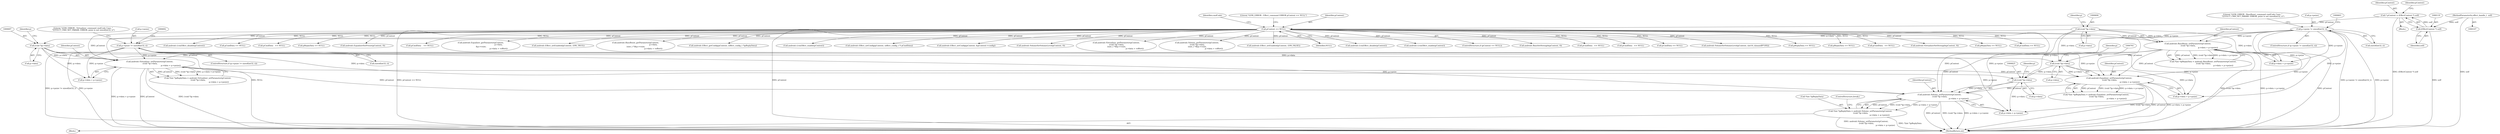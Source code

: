 digraph "0_Android_9e29523b9537983b4c4b205ff868d0b3bca0383b@pointer" {
"1000822" [label="(Call,android::Volume_setParameter(pContext,\n (void *)p->data,\n                                                                 p->data + p->psize))"];
"1000694" [label="(Call,android::Virtualizer_setParameter(pContext,\n (void *)p->data,\n                                                                       p->data + p->psize))"];
"1000151" [label="(Call,pContext == NULL)"];
"1000116" [label="(Call,* pContext = (EffectContext *) self)"];
"1000118" [label="(Call,(EffectContext *) self)"];
"1000108" [label="(MethodParameterIn,effect_handle_t  self)"];
"1000603" [label="(Call,android::BassBoost_setParameter(pContext,\n (void *)p->data,\n                                                                    p->data + p->psize))"];
"1000605" [label="(Call,(void *)p->data)"];
"1000586" [label="(Call,p->psize != sizeof(int32_t))"];
"1000696" [label="(Call,(void *)p->data)"];
"1000677" [label="(Call,p->psize != sizeof(int32_t))"];
"1000758" [label="(Call,android::Equalizer_setParameter(pContext,\n (void *)p->data,\n                                                                     p->data + p->psize))"];
"1000760" [label="(Call,(void *)p->data)"];
"1000824" [label="(Call,(void *)p->data)"];
"1000817" [label="(Call,*(int *)pReplyData = android::Volume_setParameter(pContext,\n (void *)p->data,\n                                                                 p->data + p->psize))"];
"1000108" [label="(MethodParameterIn,effect_handle_t  self)"];
"1001079" [label="(Call,android::LvmEffect_enable(pContext))"];
"1000274" [label="(Call,android::Effect_setConfig(pContext, (effect_config_t *) pCmdData))"];
"1000117" [label="(Identifier,pContext)"];
"1000681" [label="(Call,sizeof(int32_t))"];
"1000753" [label="(Call,*(int *)pReplyData = android::Equalizer_setParameter(pContext,\n (void *)p->data,\n                                                                     p->data + p->psize))"];
"1000822" [label="(Call,android::Volume_setParameter(pContext,\n (void *)p->data,\n                                                                 p->data + p->psize))"];
"1000308" [label="(Call,android::Effect_setConfig(pContext, &pContext->config))"];
"1000235" [label="(Call,android::VolumeSetVolumeLevel(pContext, 0))"];
"1000114" [label="(Block,)"];
"1000120" [label="(Identifier,self)"];
"1000590" [label="(Call,sizeof(int32_t))"];
"1000451" [label="(Call,android::Virtualizer_getParameter(pContext,\n (void *)p->data,\n (size_t *)&p->vsize,\n                                                              p->data + voffset))"];
"1000836" [label="(ControlStructure,break;)"];
"1000829" [label="(Call,p->data + p->psize)"];
"1000694" [label="(Call,android::Virtualizer_setParameter(pContext,\n (void *)p->data,\n                                                                       p->data + p->psize))"];
"1000505" [label="(Call,android::Volume_getParameter(pContext,\n (void *)p->data,\n (size_t *)&p->vsize,\n                                                         p->data + voffset))"];
"1000895" [label="(Call,android::Effect_setEnabled(pContext, LVM_FALSE))"];
"1000161" [label="(Identifier,cmdCode)"];
"1000586" [label="(Call,p->psize != sizeof(int32_t))"];
"1000594" [label="(Literal,\"\tLVM_ERROR : BassBoost_command cmdCode Case: \"\n \"EFFECT_CMD_SET_PARAM: ERROR, psize is not sizeof(int32_t)\")"];
"1000153" [label="(Identifier,NULL)"];
"1000703" [label="(Identifier,p)"];
"1001047" [label="(Call,android::LvmEffect_disable(pContext))"];
"1000116" [label="(Call,* pContext = (EffectContext *) self)"];
"1000605" [label="(Call,(void *)p->data)"];
"1000125" [label="(Identifier,pContext)"];
"1000587" [label="(Call,p->psize)"];
"1000995" [label="(Call,android::LvmEffect_enable(pContext))"];
"1000603" [label="(Call,android::BassBoost_setParameter(pContext,\n (void *)p->data,\n                                                                    p->data + p->psize))"];
"1000118" [label="(Call,(EffectContext *) self)"];
"1001271" [label="(MethodReturn,int)"];
"1000677" [label="(Call,p->psize != sizeof(int32_t))"];
"1000760" [label="(Call,(void *)p->data)"];
"1000150" [label="(ControlStructure,if (pContext == NULL))"];
"1000831" [label="(Identifier,p)"];
"1000200" [label="(Call,android::BassSetStrength(pContext, 0))"];
"1000904" [label="(Call,pCmdData   == NULL)"];
"1000546" [label="(Call,pCmdData   == NULL)"];
"1000607" [label="(Call,p->data)"];
"1001119" [label="(Call,pCmdData == NULL)"];
"1000765" [label="(Call,p->data + p->psize)"];
"1000695" [label="(Identifier,pContext)"];
"1000767" [label="(Identifier,p)"];
"1000778" [label="(Block,)"];
"1000685" [label="(Literal,\"\tLVM_ERROR : Virtualizer_command cmdCode Case: \"\n \"EFFECT_CMD_SET_PARAM: ERROR, psize is not sizeof(int32_t)\")"];
"1000151" [label="(Call,pContext == NULL)"];
"1000823" [label="(Identifier,pContext)"];
"1001211" [label="(Call,android::VolumeSetVolumeLevel(pContext, (int16_t)(maxdB*100)))"];
"1000696" [label="(Call,(void *)p->data)"];
"1000166" [label="(Call,pReplyData == NULL)"];
"1000585" [label="(ControlStructure,if (p->psize != sizeof(int32_t)))"];
"1000842" [label="(Call,pReplyData == NULL)"];
"1000701" [label="(Call,p->data + p->psize)"];
"1000818" [label="(Call,*(int *)pReplyData)"];
"1000156" [label="(Literal,\"\tLVM_ERROR : Effect_command ERROR pContext == NULL\")"];
"1000824" [label="(Call,(void *)p->data)"];
"1000626" [label="(Call,pCmdData   == NULL)"];
"1000210" [label="(Call,android::VirtualizerSetStrength(pContext, 0))"];
"1000872" [label="(Call,pReplyData == NULL)"];
"1000717" [label="(Call,pCmdData == NULL)"];
"1000689" [label="(Call,*(int *)pReplyData = android::Virtualizer_setParameter(pContext,\n (void *)p->data,\n                                                                       p->data + p->psize))"];
"1000762" [label="(Call,p->data)"];
"1000963" [label="(Call,android::LvmEffect_disable(pContext))"];
"1000826" [label="(Call,p->data)"];
"1000343" [label="(Call,pCmdData == NULL)"];
"1000781" [label="(Call,pCmdData   == NULL)"];
"1000283" [label="(Call,pReplyData == NULL)"];
"1000220" [label="(Call,android::EqualizerSetPreset(pContext, 0))"];
"1000242" [label="(Call,pCmdData    == NULL)"];
"1000604" [label="(Identifier,pContext)"];
"1000480" [label="(Call,android::Equalizer_getParameter(pContext,\n                                                            p->data,\n &p->vsize,\n                                                            p->data + voffset))"];
"1000759" [label="(Identifier,pContext)"];
"1000865" [label="(Call,android::Effect_setEnabled(pContext, LVM_TRUE))"];
"1000424" [label="(Call,android::BassBoost_getParameter(pContext,\n                                                            p->data,\n (size_t *)&p->vsize,\n                                                            p->data + voffset))"];
"1000152" [label="(Identifier,pContext)"];
"1000301" [label="(Call,android::Effect_getConfig(pContext, (effect_config_t *)pReplyData))"];
"1000610" [label="(Call,p->data + p->psize)"];
"1000698" [label="(Call,p->data)"];
"1000817" [label="(Call,*(int *)pReplyData = android::Volume_setParameter(pContext,\n (void *)p->data,\n                                                                 p->data + p->psize))"];
"1000598" [label="(Call,*(int *)pReplyData = android::BassBoost_setParameter(pContext,\n (void *)p->data,\n                                                                    p->data + p->psize))"];
"1000676" [label="(ControlStructure,if (p->psize != sizeof(int32_t)))"];
"1000612" [label="(Identifier,p)"];
"1000678" [label="(Call,p->psize)"];
"1000758" [label="(Call,android::Equalizer_setParameter(pContext,\n (void *)p->data,\n                                                                     p->data + p->psize))"];
"1000822" -> "1000817"  [label="AST: "];
"1000822" -> "1000829"  [label="CFG: "];
"1000823" -> "1000822"  [label="AST: "];
"1000824" -> "1000822"  [label="AST: "];
"1000829" -> "1000822"  [label="AST: "];
"1000817" -> "1000822"  [label="CFG: "];
"1000822" -> "1001271"  [label="DDG: p->data + p->psize"];
"1000822" -> "1001271"  [label="DDG: (void *)p->data"];
"1000822" -> "1001271"  [label="DDG: pContext"];
"1000822" -> "1000817"  [label="DDG: pContext"];
"1000822" -> "1000817"  [label="DDG: (void *)p->data"];
"1000822" -> "1000817"  [label="DDG: p->data + p->psize"];
"1000694" -> "1000822"  [label="DDG: pContext"];
"1000151" -> "1000822"  [label="DDG: pContext"];
"1000603" -> "1000822"  [label="DDG: pContext"];
"1000758" -> "1000822"  [label="DDG: pContext"];
"1000824" -> "1000822"  [label="DDG: p->data"];
"1000586" -> "1000822"  [label="DDG: p->psize"];
"1000677" -> "1000822"  [label="DDG: p->psize"];
"1000694" -> "1000689"  [label="AST: "];
"1000694" -> "1000701"  [label="CFG: "];
"1000695" -> "1000694"  [label="AST: "];
"1000696" -> "1000694"  [label="AST: "];
"1000701" -> "1000694"  [label="AST: "];
"1000689" -> "1000694"  [label="CFG: "];
"1000694" -> "1001271"  [label="DDG: pContext"];
"1000694" -> "1001271"  [label="DDG: (void *)p->data"];
"1000694" -> "1001271"  [label="DDG: p->data + p->psize"];
"1000694" -> "1000689"  [label="DDG: pContext"];
"1000694" -> "1000689"  [label="DDG: (void *)p->data"];
"1000694" -> "1000689"  [label="DDG: p->data + p->psize"];
"1000151" -> "1000694"  [label="DDG: pContext"];
"1000603" -> "1000694"  [label="DDG: pContext"];
"1000696" -> "1000694"  [label="DDG: p->data"];
"1000677" -> "1000694"  [label="DDG: p->psize"];
"1000694" -> "1000758"  [label="DDG: pContext"];
"1000151" -> "1000150"  [label="AST: "];
"1000151" -> "1000153"  [label="CFG: "];
"1000152" -> "1000151"  [label="AST: "];
"1000153" -> "1000151"  [label="AST: "];
"1000156" -> "1000151"  [label="CFG: "];
"1000161" -> "1000151"  [label="CFG: "];
"1000151" -> "1001271"  [label="DDG: pContext == NULL"];
"1000151" -> "1001271"  [label="DDG: pContext"];
"1000151" -> "1001271"  [label="DDG: NULL"];
"1000116" -> "1000151"  [label="DDG: pContext"];
"1000151" -> "1000166"  [label="DDG: NULL"];
"1000151" -> "1000200"  [label="DDG: pContext"];
"1000151" -> "1000210"  [label="DDG: pContext"];
"1000151" -> "1000220"  [label="DDG: pContext"];
"1000151" -> "1000235"  [label="DDG: pContext"];
"1000151" -> "1000242"  [label="DDG: NULL"];
"1000151" -> "1000274"  [label="DDG: pContext"];
"1000151" -> "1000283"  [label="DDG: NULL"];
"1000151" -> "1000301"  [label="DDG: pContext"];
"1000151" -> "1000308"  [label="DDG: pContext"];
"1000151" -> "1000343"  [label="DDG: NULL"];
"1000151" -> "1000424"  [label="DDG: pContext"];
"1000151" -> "1000451"  [label="DDG: pContext"];
"1000151" -> "1000480"  [label="DDG: pContext"];
"1000151" -> "1000505"  [label="DDG: pContext"];
"1000151" -> "1000546"  [label="DDG: NULL"];
"1000151" -> "1000603"  [label="DDG: pContext"];
"1000151" -> "1000626"  [label="DDG: NULL"];
"1000151" -> "1000717"  [label="DDG: NULL"];
"1000151" -> "1000758"  [label="DDG: pContext"];
"1000151" -> "1000781"  [label="DDG: NULL"];
"1000151" -> "1000842"  [label="DDG: NULL"];
"1000151" -> "1000865"  [label="DDG: pContext"];
"1000151" -> "1000872"  [label="DDG: NULL"];
"1000151" -> "1000895"  [label="DDG: pContext"];
"1000151" -> "1000904"  [label="DDG: NULL"];
"1000151" -> "1000963"  [label="DDG: pContext"];
"1000151" -> "1000995"  [label="DDG: pContext"];
"1000151" -> "1001047"  [label="DDG: pContext"];
"1000151" -> "1001079"  [label="DDG: pContext"];
"1000151" -> "1001119"  [label="DDG: NULL"];
"1000151" -> "1001211"  [label="DDG: pContext"];
"1000116" -> "1000114"  [label="AST: "];
"1000116" -> "1000118"  [label="CFG: "];
"1000117" -> "1000116"  [label="AST: "];
"1000118" -> "1000116"  [label="AST: "];
"1000125" -> "1000116"  [label="CFG: "];
"1000116" -> "1001271"  [label="DDG: (EffectContext *) self"];
"1000118" -> "1000116"  [label="DDG: self"];
"1000118" -> "1000120"  [label="CFG: "];
"1000119" -> "1000118"  [label="AST: "];
"1000120" -> "1000118"  [label="AST: "];
"1000118" -> "1001271"  [label="DDG: self"];
"1000108" -> "1000118"  [label="DDG: self"];
"1000108" -> "1000107"  [label="AST: "];
"1000108" -> "1001271"  [label="DDG: self"];
"1000603" -> "1000598"  [label="AST: "];
"1000603" -> "1000610"  [label="CFG: "];
"1000604" -> "1000603"  [label="AST: "];
"1000605" -> "1000603"  [label="AST: "];
"1000610" -> "1000603"  [label="AST: "];
"1000598" -> "1000603"  [label="CFG: "];
"1000603" -> "1001271"  [label="DDG: p->data + p->psize"];
"1000603" -> "1001271"  [label="DDG: pContext"];
"1000603" -> "1001271"  [label="DDG: (void *)p->data"];
"1000603" -> "1000598"  [label="DDG: pContext"];
"1000603" -> "1000598"  [label="DDG: (void *)p->data"];
"1000603" -> "1000598"  [label="DDG: p->data + p->psize"];
"1000605" -> "1000603"  [label="DDG: p->data"];
"1000586" -> "1000603"  [label="DDG: p->psize"];
"1000603" -> "1000758"  [label="DDG: pContext"];
"1000605" -> "1000607"  [label="CFG: "];
"1000606" -> "1000605"  [label="AST: "];
"1000607" -> "1000605"  [label="AST: "];
"1000612" -> "1000605"  [label="CFG: "];
"1000605" -> "1000610"  [label="DDG: p->data"];
"1000605" -> "1000696"  [label="DDG: p->data"];
"1000605" -> "1000760"  [label="DDG: p->data"];
"1000605" -> "1000824"  [label="DDG: p->data"];
"1000586" -> "1000585"  [label="AST: "];
"1000586" -> "1000590"  [label="CFG: "];
"1000587" -> "1000586"  [label="AST: "];
"1000590" -> "1000586"  [label="AST: "];
"1000594" -> "1000586"  [label="CFG: "];
"1000601" -> "1000586"  [label="CFG: "];
"1000586" -> "1001271"  [label="DDG: p->psize != sizeof(int32_t)"];
"1000586" -> "1001271"  [label="DDG: p->psize"];
"1000586" -> "1000610"  [label="DDG: p->psize"];
"1000586" -> "1000677"  [label="DDG: p->psize"];
"1000586" -> "1000758"  [label="DDG: p->psize"];
"1000586" -> "1000765"  [label="DDG: p->psize"];
"1000586" -> "1000829"  [label="DDG: p->psize"];
"1000696" -> "1000698"  [label="CFG: "];
"1000697" -> "1000696"  [label="AST: "];
"1000698" -> "1000696"  [label="AST: "];
"1000703" -> "1000696"  [label="CFG: "];
"1000696" -> "1000701"  [label="DDG: p->data"];
"1000696" -> "1000760"  [label="DDG: p->data"];
"1000696" -> "1000824"  [label="DDG: p->data"];
"1000677" -> "1000676"  [label="AST: "];
"1000677" -> "1000681"  [label="CFG: "];
"1000678" -> "1000677"  [label="AST: "];
"1000681" -> "1000677"  [label="AST: "];
"1000685" -> "1000677"  [label="CFG: "];
"1000692" -> "1000677"  [label="CFG: "];
"1000677" -> "1001271"  [label="DDG: p->psize"];
"1000677" -> "1001271"  [label="DDG: p->psize != sizeof(int32_t)"];
"1000677" -> "1000701"  [label="DDG: p->psize"];
"1000677" -> "1000758"  [label="DDG: p->psize"];
"1000677" -> "1000765"  [label="DDG: p->psize"];
"1000677" -> "1000829"  [label="DDG: p->psize"];
"1000758" -> "1000753"  [label="AST: "];
"1000758" -> "1000765"  [label="CFG: "];
"1000759" -> "1000758"  [label="AST: "];
"1000760" -> "1000758"  [label="AST: "];
"1000765" -> "1000758"  [label="AST: "];
"1000753" -> "1000758"  [label="CFG: "];
"1000758" -> "1001271"  [label="DDG: (void *)p->data"];
"1000758" -> "1001271"  [label="DDG: pContext"];
"1000758" -> "1001271"  [label="DDG: p->data + p->psize"];
"1000758" -> "1000753"  [label="DDG: pContext"];
"1000758" -> "1000753"  [label="DDG: (void *)p->data"];
"1000758" -> "1000753"  [label="DDG: p->data + p->psize"];
"1000760" -> "1000758"  [label="DDG: p->data"];
"1000760" -> "1000762"  [label="CFG: "];
"1000761" -> "1000760"  [label="AST: "];
"1000762" -> "1000760"  [label="AST: "];
"1000767" -> "1000760"  [label="CFG: "];
"1000760" -> "1000765"  [label="DDG: p->data"];
"1000760" -> "1000824"  [label="DDG: p->data"];
"1000824" -> "1000826"  [label="CFG: "];
"1000825" -> "1000824"  [label="AST: "];
"1000826" -> "1000824"  [label="AST: "];
"1000831" -> "1000824"  [label="CFG: "];
"1000824" -> "1000829"  [label="DDG: p->data"];
"1000817" -> "1000778"  [label="AST: "];
"1000818" -> "1000817"  [label="AST: "];
"1000836" -> "1000817"  [label="CFG: "];
"1000817" -> "1001271"  [label="DDG: *(int *)pReplyData"];
"1000817" -> "1001271"  [label="DDG: android::Volume_setParameter(pContext,\n (void *)p->data,\n                                                                 p->data + p->psize)"];
}
